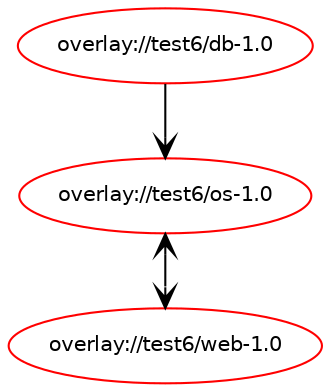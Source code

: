 digraph prolog {

newrank=true;
concentrate=true;
compound=true;
graph [rankdir=TD];#, ranksep=2.5, nodesep=0.2];
edge  [arrowhead=vee];
node  [fontname=Helvetica,fontsize=10];

"overlay://test6/db-1.0" [color=red, href="../test6/db-1.0-depend.svg"];
"overlay://test6/db-1.0" -> "overlay://test6/os-1.0"
"overlay://test6/os-1.0" [color=red, href="../test6/os-1.0-depend.svg"];
"overlay://test6/os-1.0" -> "overlay://test6/web-1.0"
"overlay://test6/web-1.0" [color=red, href="../test6/web-1.0-depend.svg"];
"overlay://test6/web-1.0" -> "overlay://test6/os-1.0"
}
